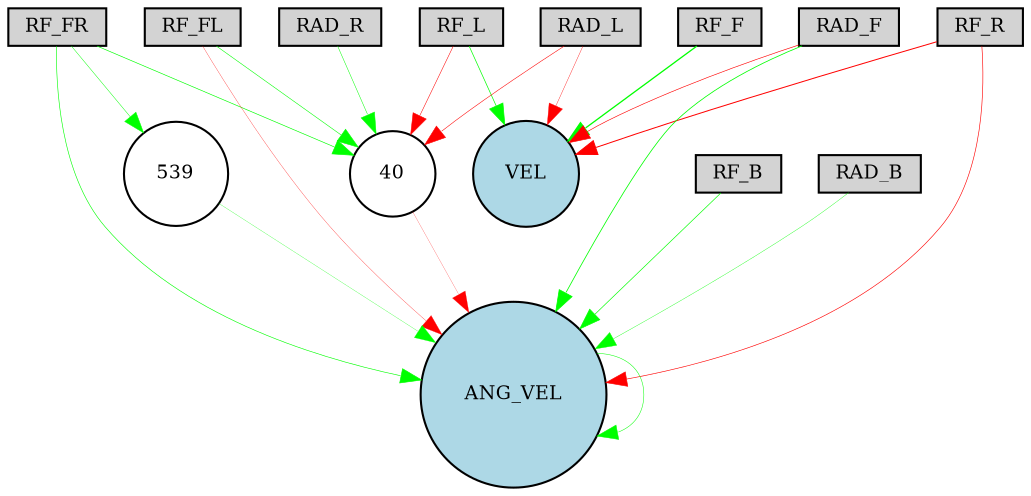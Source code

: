 digraph {
	node [fontsize=9 height=0.2 shape=circle width=0.2]
	RF_R [fillcolor=lightgray shape=box style=filled]
	RF_FR [fillcolor=lightgray shape=box style=filled]
	RF_F [fillcolor=lightgray shape=box style=filled]
	RF_FL [fillcolor=lightgray shape=box style=filled]
	RF_L [fillcolor=lightgray shape=box style=filled]
	RF_B [fillcolor=lightgray shape=box style=filled]
	RAD_F [fillcolor=lightgray shape=box style=filled]
	RAD_L [fillcolor=lightgray shape=box style=filled]
	RAD_B [fillcolor=lightgray shape=box style=filled]
	RAD_R [fillcolor=lightgray shape=box style=filled]
	ANG_VEL [fillcolor=lightblue style=filled]
	VEL [fillcolor=lightblue style=filled]
	40 [fillcolor=white style=filled]
	539 [fillcolor=white style=filled]
	RF_L -> 40 [color=red penwidth=0.24986719930452933 style=solid]
	RAD_F -> VEL [color=red penwidth=0.29454165668563126 style=solid]
	40 -> ANG_VEL [color=red penwidth=0.10220191715261902 style=solid]
	RAD_L -> 40 [color=red penwidth=0.2592778079099649 style=solid]
	RAD_R -> 40 [color=green penwidth=0.2333205966406066 style=solid]
	RF_B -> ANG_VEL [color=green penwidth=0.31838496578087017 style=solid]
	RAD_F -> ANG_VEL [color=green penwidth=0.3762312812454265 style=solid]
	RAD_B -> ANG_VEL [color=green penwidth=0.17570794945413143 style=solid]
	RF_FR -> ANG_VEL [color=green penwidth=0.2906675334524449 style=solid]
	RF_R -> ANG_VEL [color=red penwidth=0.29689020559366647 style=solid]
	RF_FL -> 40 [color=green penwidth=0.2672723654067596 style=solid]
	RF_F -> VEL [color=green penwidth=0.6205830100444222 style=solid]
	ANG_VEL -> ANG_VEL [color=green penwidth=0.24040397541806366 style=solid]
	RF_FR -> 40 [color=green penwidth=0.3052496151594186 style=solid]
	RF_L -> VEL [color=green penwidth=0.3339390351066023 style=solid]
	RF_FL -> ANG_VEL [color=red penwidth=0.14117532949778547 style=solid]
	RAD_L -> VEL [color=red penwidth=0.1751423370122596 style=solid]
	RF_R -> VEL [color=red penwidth=0.481170051631153 style=solid]
	RF_FR -> 539 [color=green penwidth=0.22157165419719663 style=solid]
	539 -> ANG_VEL [color=green penwidth=0.1302101984645179 style=solid]
}
